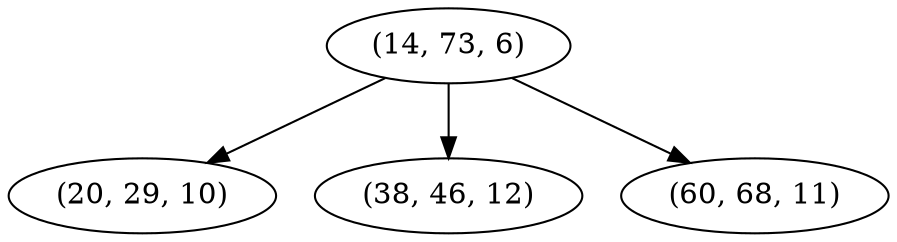 digraph tree {
    "(14, 73, 6)";
    "(20, 29, 10)";
    "(38, 46, 12)";
    "(60, 68, 11)";
    "(14, 73, 6)" -> "(20, 29, 10)";
    "(14, 73, 6)" -> "(38, 46, 12)";
    "(14, 73, 6)" -> "(60, 68, 11)";
}
